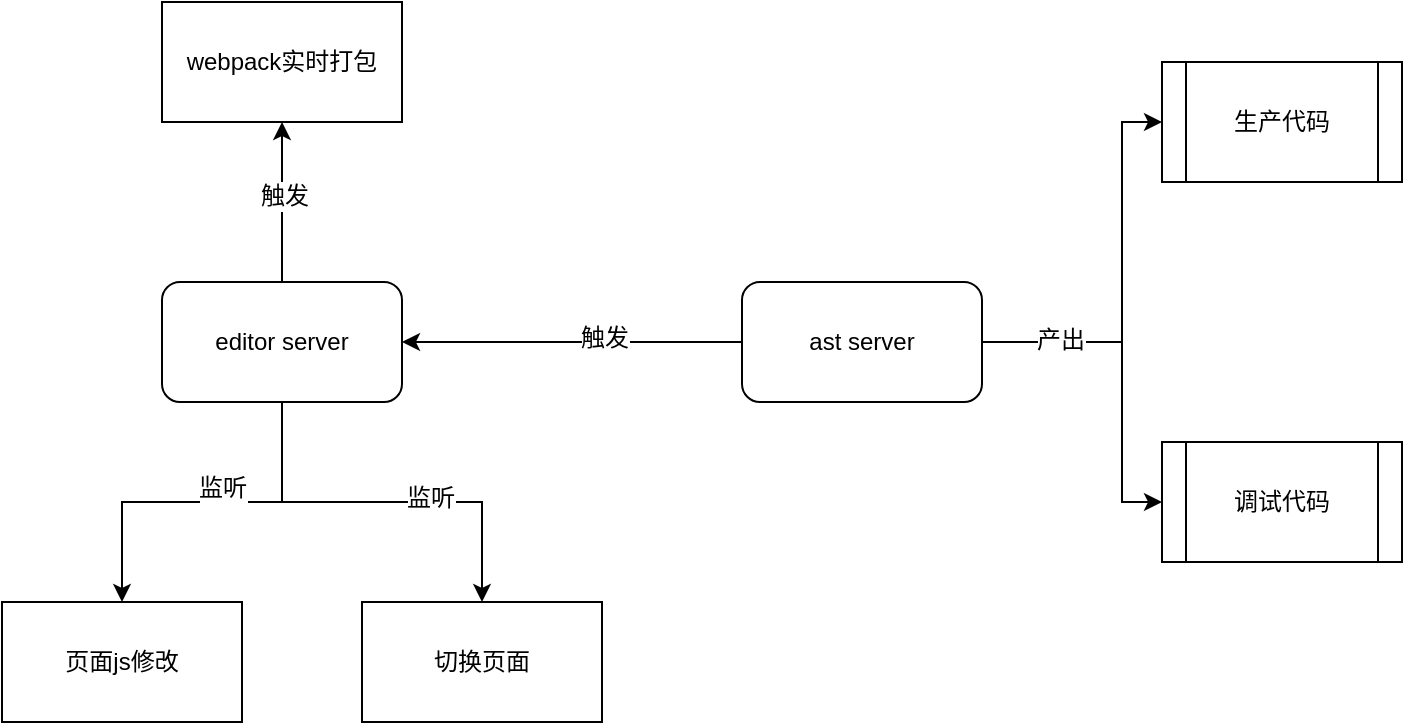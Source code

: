 <mxfile version="12.4.3" type="github" pages="1"><diagram id="lehbkLA7nOc8PdqdNO9n" name="Page-1"><mxGraphModel dx="946" dy="537" grid="1" gridSize="10" guides="1" tooltips="1" connect="1" arrows="1" fold="1" page="1" pageScale="1" pageWidth="1169" pageHeight="827" math="0" shadow="0"><root><mxCell id="0"/><mxCell id="1" parent="0"/><mxCell id="V_GnVUXbcX-xm8xow_jG-1" value="webpack实时打包" style="rounded=0;whiteSpace=wrap;html=1;" vertex="1" parent="1"><mxGeometry x="130" y="110" width="120" height="60" as="geometry"/></mxCell><mxCell id="V_GnVUXbcX-xm8xow_jG-11" style="edgeStyle=orthogonalEdgeStyle;rounded=0;orthogonalLoop=1;jettySize=auto;html=1;exitX=0.5;exitY=1;exitDx=0;exitDy=0;entryX=0.5;entryY=0;entryDx=0;entryDy=0;" edge="1" parent="1" source="V_GnVUXbcX-xm8xow_jG-6" target="V_GnVUXbcX-xm8xow_jG-8"><mxGeometry relative="1" as="geometry"/></mxCell><mxCell id="V_GnVUXbcX-xm8xow_jG-12" value="监听" style="text;html=1;align=center;verticalAlign=middle;resizable=0;points=[];;labelBackgroundColor=#ffffff;" vertex="1" connectable="0" parent="V_GnVUXbcX-xm8xow_jG-11"><mxGeometry x="-0.529" y="-8" relative="1" as="geometry"><mxPoint x="-22" as="offset"/></mxGeometry></mxCell><mxCell id="V_GnVUXbcX-xm8xow_jG-13" style="edgeStyle=orthogonalEdgeStyle;rounded=0;orthogonalLoop=1;jettySize=auto;html=1;exitX=0.5;exitY=1;exitDx=0;exitDy=0;entryX=0.5;entryY=0;entryDx=0;entryDy=0;" edge="1" parent="1" source="V_GnVUXbcX-xm8xow_jG-6" target="V_GnVUXbcX-xm8xow_jG-9"><mxGeometry relative="1" as="geometry"/></mxCell><mxCell id="V_GnVUXbcX-xm8xow_jG-14" value="监听" style="text;html=1;align=center;verticalAlign=middle;resizable=0;points=[];;labelBackgroundColor=#ffffff;" vertex="1" connectable="0" parent="V_GnVUXbcX-xm8xow_jG-13"><mxGeometry x="0.237" y="2" relative="1" as="geometry"><mxPoint as="offset"/></mxGeometry></mxCell><mxCell id="V_GnVUXbcX-xm8xow_jG-15" style="edgeStyle=orthogonalEdgeStyle;rounded=0;orthogonalLoop=1;jettySize=auto;html=1;exitX=0.5;exitY=0;exitDx=0;exitDy=0;entryX=0.5;entryY=1;entryDx=0;entryDy=0;" edge="1" parent="1" source="V_GnVUXbcX-xm8xow_jG-6" target="V_GnVUXbcX-xm8xow_jG-1"><mxGeometry relative="1" as="geometry"/></mxCell><mxCell id="V_GnVUXbcX-xm8xow_jG-16" value="触发" style="text;html=1;align=center;verticalAlign=middle;resizable=0;points=[];;labelBackgroundColor=#ffffff;" vertex="1" connectable="0" parent="V_GnVUXbcX-xm8xow_jG-15"><mxGeometry x="0.08" y="-1" relative="1" as="geometry"><mxPoint as="offset"/></mxGeometry></mxCell><mxCell id="V_GnVUXbcX-xm8xow_jG-6" value="editor server" style="rounded=1;whiteSpace=wrap;html=1;" vertex="1" parent="1"><mxGeometry x="130" y="250" width="120" height="60" as="geometry"/></mxCell><mxCell id="V_GnVUXbcX-xm8xow_jG-8" value="页面js修改" style="rounded=0;whiteSpace=wrap;html=1;" vertex="1" parent="1"><mxGeometry x="50" y="410" width="120" height="60" as="geometry"/></mxCell><mxCell id="V_GnVUXbcX-xm8xow_jG-9" value="切换页面" style="rounded=0;whiteSpace=wrap;html=1;" vertex="1" parent="1"><mxGeometry x="230" y="410" width="120" height="60" as="geometry"/></mxCell><mxCell id="V_GnVUXbcX-xm8xow_jG-18" style="edgeStyle=orthogonalEdgeStyle;rounded=0;orthogonalLoop=1;jettySize=auto;html=1;exitX=0;exitY=0.5;exitDx=0;exitDy=0;entryX=1;entryY=0.5;entryDx=0;entryDy=0;" edge="1" parent="1" source="V_GnVUXbcX-xm8xow_jG-17" target="V_GnVUXbcX-xm8xow_jG-6"><mxGeometry relative="1" as="geometry"/></mxCell><mxCell id="V_GnVUXbcX-xm8xow_jG-19" value="触发" style="text;html=1;align=center;verticalAlign=middle;resizable=0;points=[];;labelBackgroundColor=#ffffff;" vertex="1" connectable="0" parent="V_GnVUXbcX-xm8xow_jG-18"><mxGeometry x="-0.188" y="-2" relative="1" as="geometry"><mxPoint as="offset"/></mxGeometry></mxCell><mxCell id="V_GnVUXbcX-xm8xow_jG-22" style="edgeStyle=orthogonalEdgeStyle;rounded=0;orthogonalLoop=1;jettySize=auto;html=1;exitX=1;exitY=0.5;exitDx=0;exitDy=0;entryX=0;entryY=0.5;entryDx=0;entryDy=0;" edge="1" parent="1" source="V_GnVUXbcX-xm8xow_jG-17" target="V_GnVUXbcX-xm8xow_jG-20"><mxGeometry relative="1" as="geometry"><Array as="points"><mxPoint x="610" y="280"/><mxPoint x="610" y="170"/></Array></mxGeometry></mxCell><mxCell id="V_GnVUXbcX-xm8xow_jG-23" style="edgeStyle=orthogonalEdgeStyle;rounded=0;orthogonalLoop=1;jettySize=auto;html=1;exitX=1;exitY=0.5;exitDx=0;exitDy=0;entryX=0;entryY=0.5;entryDx=0;entryDy=0;" edge="1" parent="1" source="V_GnVUXbcX-xm8xow_jG-17" target="V_GnVUXbcX-xm8xow_jG-21"><mxGeometry relative="1" as="geometry"><Array as="points"><mxPoint x="610" y="280"/><mxPoint x="610" y="360"/></Array></mxGeometry></mxCell><mxCell id="V_GnVUXbcX-xm8xow_jG-24" value="产出" style="text;html=1;align=center;verticalAlign=middle;resizable=0;points=[];;labelBackgroundColor=#ffffff;" vertex="1" connectable="0" parent="V_GnVUXbcX-xm8xow_jG-23"><mxGeometry x="-0.541" y="1" relative="1" as="geometry"><mxPoint as="offset"/></mxGeometry></mxCell><mxCell id="V_GnVUXbcX-xm8xow_jG-17" value="ast server" style="rounded=1;whiteSpace=wrap;html=1;" vertex="1" parent="1"><mxGeometry x="420" y="250" width="120" height="60" as="geometry"/></mxCell><mxCell id="V_GnVUXbcX-xm8xow_jG-20" value="生产代码" style="shape=process;whiteSpace=wrap;html=1;backgroundOutline=1;" vertex="1" parent="1"><mxGeometry x="630" y="140" width="120" height="60" as="geometry"/></mxCell><mxCell id="V_GnVUXbcX-xm8xow_jG-21" value="调试代码" style="shape=process;whiteSpace=wrap;html=1;backgroundOutline=1;" vertex="1" parent="1"><mxGeometry x="630" y="330" width="120" height="60" as="geometry"/></mxCell></root></mxGraphModel></diagram></mxfile>